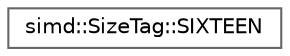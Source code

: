 digraph "Graphical Class Hierarchy"
{
 // LATEX_PDF_SIZE
  bgcolor="transparent";
  edge [fontname=Helvetica,fontsize=10,labelfontname=Helvetica,labelfontsize=10];
  node [fontname=Helvetica,fontsize=10,shape=box,height=0.2,width=0.4];
  rankdir="LR";
  Node0 [id="Node000000",label="simd::SizeTag::SIXTEEN",height=0.2,width=0.4,color="grey40", fillcolor="white", style="filled",URL="$structsimd_1_1SizeTag_1_1SIXTEEN.html",tooltip=" "];
}
